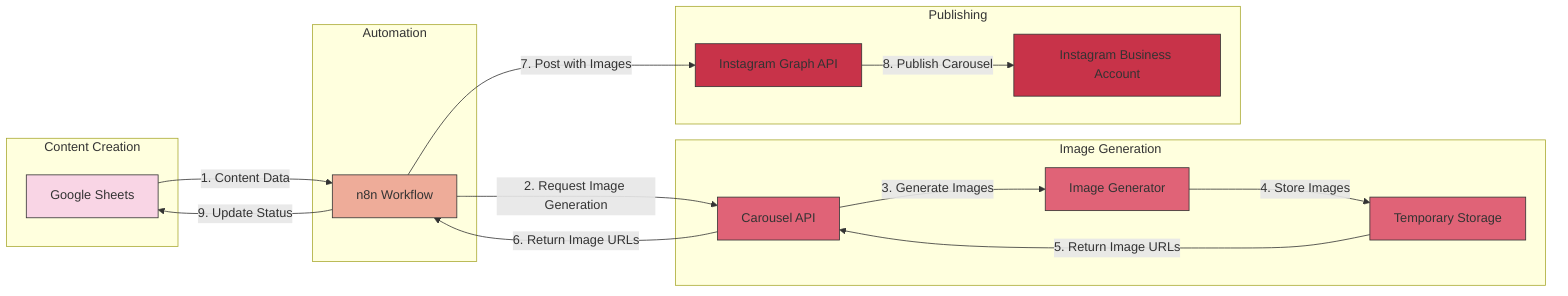 flowchart LR
    subgraph "Content Creation"
        GS["Google Sheets"]
    end

    subgraph "Automation"
        N8N["n8n Workflow"]
    end

    subgraph "Image Generation"
        API["Carousel API"]
        IG["Image Generator"]
        TS["Temporary Storage"]
    end

    subgraph "Publishing"
        IGAPI["Instagram Graph API"]
        IGACC["Instagram Business Account"]
    end

    GS -->|1. Content Data| N8N
    N8N -->|2. Request Image Generation| API
    API -->|3. Generate Images| IG
    IG -->|4. Store Images| TS
    TS -->|5. Return Image URLs| API
    API -->|6. Return Image URLs| N8N
    N8N -->|7. Post with Images| IGAPI
    IGAPI -->|8. Publish Carousel| IGACC
    N8N -->|9. Update Status| GS

    classDef content fill:#f9d5e5,stroke:#333,stroke-width:1px;
    classDef automation fill:#eeac99,stroke:#333,stroke-width:1px;
    classDef image fill:#e06377,stroke:#333,stroke-width:1px;
    classDef publish fill:#c83349,stroke:#333,stroke-width:1px;
    
    class GS content;
    class N8N automation;
    class API,IG,TS image;
    class IGAPI,IGACC publish;